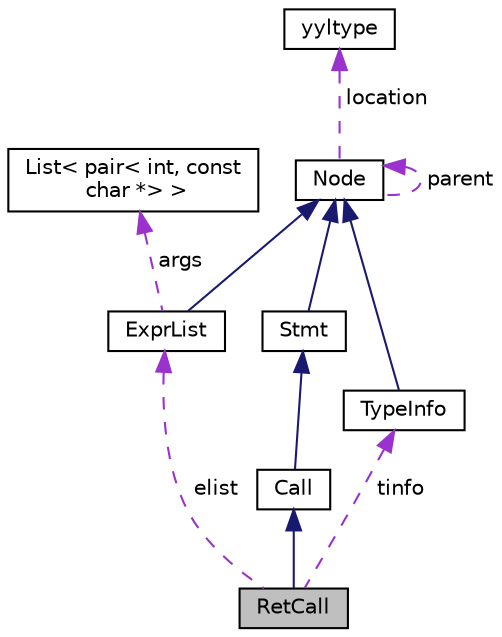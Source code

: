 digraph "RetCall"
{
  edge [fontname="Helvetica",fontsize="10",labelfontname="Helvetica",labelfontsize="10"];
  node [fontname="Helvetica",fontsize="10",shape=record];
  Node4 [label="RetCall",height=0.2,width=0.4,color="black", fillcolor="grey75", style="filled", fontcolor="black"];
  Node5 -> Node4 [dir="back",color="midnightblue",fontsize="10",style="solid",fontname="Helvetica"];
  Node5 [label="Call",height=0.2,width=0.4,color="black", fillcolor="white", style="filled",URL="$class_call.html"];
  Node6 -> Node5 [dir="back",color="midnightblue",fontsize="10",style="solid",fontname="Helvetica"];
  Node6 [label="Stmt",height=0.2,width=0.4,color="black", fillcolor="white", style="filled",URL="$class_stmt.html"];
  Node7 -> Node6 [dir="back",color="midnightblue",fontsize="10",style="solid",fontname="Helvetica"];
  Node7 [label="Node",height=0.2,width=0.4,color="black", fillcolor="white", style="filled",URL="$class_node.html"];
  Node7 -> Node7 [dir="back",color="darkorchid3",fontsize="10",style="dashed",label=" parent" ,fontname="Helvetica"];
  Node8 -> Node7 [dir="back",color="darkorchid3",fontsize="10",style="dashed",label=" location" ,fontname="Helvetica"];
  Node8 [label="yyltype",height=0.2,width=0.4,color="black", fillcolor="white", style="filled",URL="$structyyltype.html"];
  Node9 -> Node4 [dir="back",color="darkorchid3",fontsize="10",style="dashed",label=" tinfo" ,fontname="Helvetica"];
  Node9 [label="TypeInfo",height=0.2,width=0.4,color="black", fillcolor="white", style="filled",URL="$class_type_info.html"];
  Node7 -> Node9 [dir="back",color="midnightblue",fontsize="10",style="solid",fontname="Helvetica"];
  Node10 -> Node4 [dir="back",color="darkorchid3",fontsize="10",style="dashed",label=" elist" ,fontname="Helvetica"];
  Node10 [label="ExprList",height=0.2,width=0.4,color="black", fillcolor="white", style="filled",URL="$class_expr_list.html"];
  Node7 -> Node10 [dir="back",color="midnightblue",fontsize="10",style="solid",fontname="Helvetica"];
  Node11 -> Node10 [dir="back",color="darkorchid3",fontsize="10",style="dashed",label=" args" ,fontname="Helvetica"];
  Node11 [label="List\< pair\< int, const\l char *\> \>",height=0.2,width=0.4,color="black", fillcolor="white", style="filled",URL="$class_list.html"];
}
